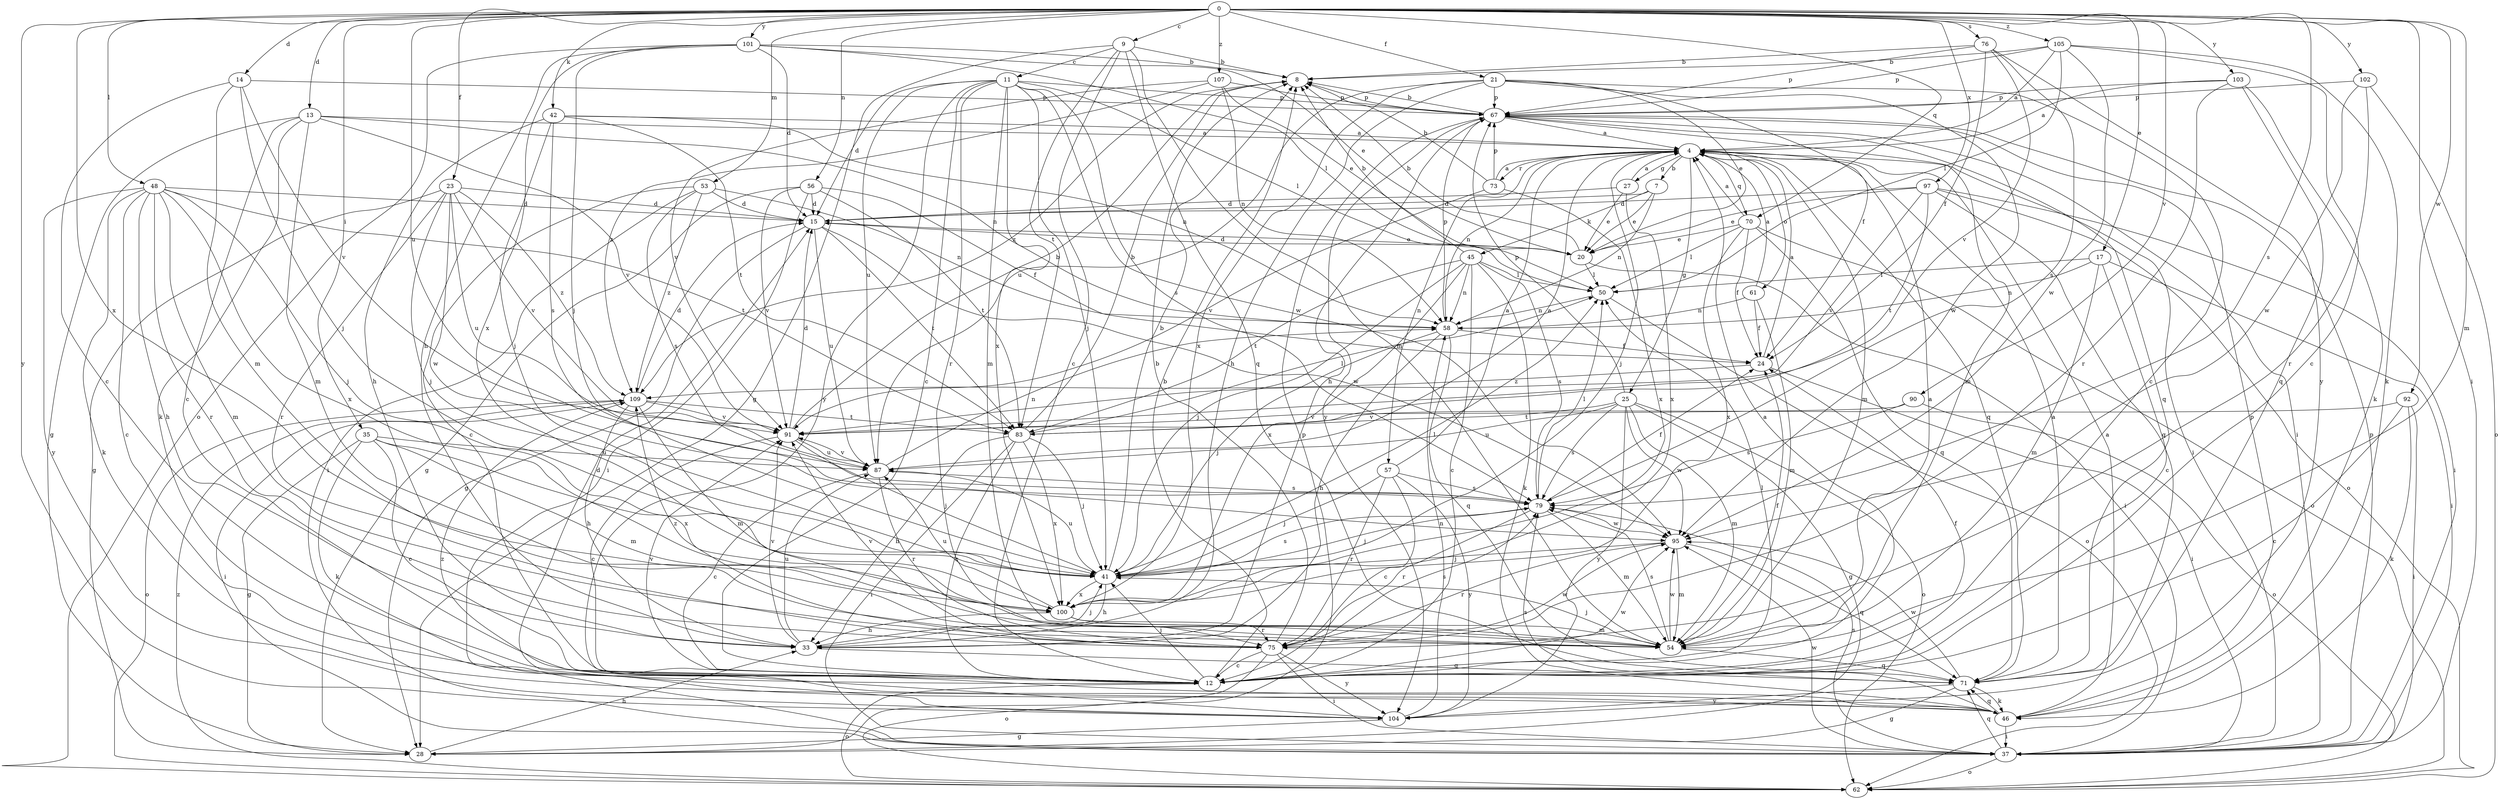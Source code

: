 strict digraph  {
0;
4;
7;
8;
9;
11;
12;
13;
14;
15;
17;
20;
21;
23;
24;
25;
27;
28;
33;
35;
37;
41;
42;
45;
46;
48;
50;
53;
54;
56;
57;
58;
61;
62;
67;
70;
71;
73;
75;
76;
79;
83;
87;
90;
91;
92;
95;
97;
100;
101;
102;
103;
104;
105;
107;
109;
0 -> 9  [label=c];
0 -> 13  [label=d];
0 -> 14  [label=d];
0 -> 17  [label=e];
0 -> 21  [label=f];
0 -> 23  [label=f];
0 -> 35  [label=i];
0 -> 37  [label=i];
0 -> 42  [label=k];
0 -> 48  [label=l];
0 -> 53  [label=m];
0 -> 54  [label=m];
0 -> 56  [label=n];
0 -> 70  [label=q];
0 -> 76  [label=s];
0 -> 79  [label=s];
0 -> 87  [label=u];
0 -> 90  [label=v];
0 -> 92  [label=w];
0 -> 97  [label=x];
0 -> 100  [label=x];
0 -> 101  [label=y];
0 -> 102  [label=y];
0 -> 103  [label=y];
0 -> 104  [label=y];
0 -> 105  [label=z];
0 -> 107  [label=z];
4 -> 7  [label=b];
4 -> 25  [label=g];
4 -> 27  [label=g];
4 -> 37  [label=i];
4 -> 41  [label=j];
4 -> 54  [label=m];
4 -> 57  [label=n];
4 -> 58  [label=n];
4 -> 61  [label=o];
4 -> 70  [label=q];
4 -> 71  [label=q];
4 -> 73  [label=r];
7 -> 15  [label=d];
7 -> 20  [label=e];
7 -> 45  [label=k];
7 -> 58  [label=n];
8 -> 67  [label=p];
8 -> 109  [label=z];
9 -> 8  [label=b];
9 -> 11  [label=c];
9 -> 12  [label=c];
9 -> 28  [label=g];
9 -> 54  [label=m];
9 -> 71  [label=q];
9 -> 83  [label=t];
11 -> 12  [label=c];
11 -> 15  [label=d];
11 -> 41  [label=j];
11 -> 50  [label=l];
11 -> 54  [label=m];
11 -> 67  [label=p];
11 -> 75  [label=r];
11 -> 79  [label=s];
11 -> 87  [label=u];
11 -> 95  [label=w];
11 -> 100  [label=x];
11 -> 104  [label=y];
12 -> 4  [label=a];
12 -> 8  [label=b];
12 -> 24  [label=f];
12 -> 41  [label=j];
12 -> 50  [label=l];
12 -> 62  [label=o];
12 -> 91  [label=v];
12 -> 95  [label=w];
13 -> 4  [label=a];
13 -> 12  [label=c];
13 -> 28  [label=g];
13 -> 46  [label=k];
13 -> 54  [label=m];
13 -> 58  [label=n];
13 -> 91  [label=v];
14 -> 12  [label=c];
14 -> 41  [label=j];
14 -> 54  [label=m];
14 -> 67  [label=p];
14 -> 91  [label=v];
15 -> 20  [label=e];
15 -> 28  [label=g];
15 -> 83  [label=t];
15 -> 87  [label=u];
15 -> 95  [label=w];
17 -> 12  [label=c];
17 -> 37  [label=i];
17 -> 50  [label=l];
17 -> 54  [label=m];
17 -> 58  [label=n];
20 -> 8  [label=b];
20 -> 15  [label=d];
20 -> 37  [label=i];
20 -> 50  [label=l];
21 -> 12  [label=c];
21 -> 20  [label=e];
21 -> 24  [label=f];
21 -> 33  [label=h];
21 -> 67  [label=p];
21 -> 87  [label=u];
21 -> 95  [label=w];
21 -> 100  [label=x];
23 -> 15  [label=d];
23 -> 28  [label=g];
23 -> 41  [label=j];
23 -> 75  [label=r];
23 -> 87  [label=u];
23 -> 91  [label=v];
23 -> 95  [label=w];
23 -> 109  [label=z];
24 -> 4  [label=a];
24 -> 37  [label=i];
24 -> 109  [label=z];
25 -> 28  [label=g];
25 -> 54  [label=m];
25 -> 62  [label=o];
25 -> 67  [label=p];
25 -> 79  [label=s];
25 -> 83  [label=t];
25 -> 87  [label=u];
25 -> 95  [label=w];
25 -> 104  [label=y];
27 -> 4  [label=a];
27 -> 15  [label=d];
27 -> 20  [label=e];
27 -> 100  [label=x];
28 -> 33  [label=h];
28 -> 67  [label=p];
33 -> 41  [label=j];
33 -> 71  [label=q];
33 -> 87  [label=u];
33 -> 91  [label=v];
35 -> 12  [label=c];
35 -> 28  [label=g];
35 -> 46  [label=k];
35 -> 54  [label=m];
35 -> 87  [label=u];
35 -> 100  [label=x];
37 -> 62  [label=o];
37 -> 67  [label=p];
37 -> 71  [label=q];
37 -> 79  [label=s];
37 -> 95  [label=w];
41 -> 8  [label=b];
41 -> 33  [label=h];
41 -> 50  [label=l];
41 -> 79  [label=s];
41 -> 87  [label=u];
41 -> 100  [label=x];
42 -> 4  [label=a];
42 -> 33  [label=h];
42 -> 41  [label=j];
42 -> 58  [label=n];
42 -> 79  [label=s];
42 -> 83  [label=t];
45 -> 8  [label=b];
45 -> 12  [label=c];
45 -> 41  [label=j];
45 -> 46  [label=k];
45 -> 50  [label=l];
45 -> 58  [label=n];
45 -> 79  [label=s];
45 -> 83  [label=t];
45 -> 100  [label=x];
46 -> 4  [label=a];
46 -> 37  [label=i];
46 -> 67  [label=p];
46 -> 71  [label=q];
46 -> 79  [label=s];
46 -> 109  [label=z];
48 -> 12  [label=c];
48 -> 15  [label=d];
48 -> 33  [label=h];
48 -> 41  [label=j];
48 -> 46  [label=k];
48 -> 54  [label=m];
48 -> 75  [label=r];
48 -> 83  [label=t];
48 -> 100  [label=x];
48 -> 104  [label=y];
50 -> 58  [label=n];
50 -> 62  [label=o];
53 -> 12  [label=c];
53 -> 15  [label=d];
53 -> 37  [label=i];
53 -> 58  [label=n];
53 -> 79  [label=s];
53 -> 109  [label=z];
54 -> 4  [label=a];
54 -> 24  [label=f];
54 -> 41  [label=j];
54 -> 71  [label=q];
54 -> 79  [label=s];
54 -> 95  [label=w];
56 -> 15  [label=d];
56 -> 24  [label=f];
56 -> 28  [label=g];
56 -> 37  [label=i];
56 -> 83  [label=t];
56 -> 91  [label=v];
57 -> 4  [label=a];
57 -> 12  [label=c];
57 -> 41  [label=j];
57 -> 75  [label=r];
57 -> 79  [label=s];
57 -> 104  [label=y];
58 -> 24  [label=f];
58 -> 33  [label=h];
58 -> 41  [label=j];
58 -> 67  [label=p];
58 -> 71  [label=q];
61 -> 4  [label=a];
61 -> 24  [label=f];
61 -> 54  [label=m];
61 -> 58  [label=n];
62 -> 109  [label=z];
67 -> 4  [label=a];
67 -> 8  [label=b];
67 -> 33  [label=h];
67 -> 37  [label=i];
67 -> 54  [label=m];
67 -> 71  [label=q];
67 -> 104  [label=y];
70 -> 4  [label=a];
70 -> 20  [label=e];
70 -> 24  [label=f];
70 -> 50  [label=l];
70 -> 62  [label=o];
70 -> 71  [label=q];
70 -> 100  [label=x];
71 -> 4  [label=a];
71 -> 28  [label=g];
71 -> 46  [label=k];
71 -> 95  [label=w];
71 -> 104  [label=y];
73 -> 4  [label=a];
73 -> 8  [label=b];
73 -> 67  [label=p];
73 -> 91  [label=v];
73 -> 100  [label=x];
75 -> 8  [label=b];
75 -> 12  [label=c];
75 -> 37  [label=i];
75 -> 62  [label=o];
75 -> 79  [label=s];
75 -> 91  [label=v];
75 -> 95  [label=w];
75 -> 104  [label=y];
75 -> 109  [label=z];
76 -> 8  [label=b];
76 -> 24  [label=f];
76 -> 67  [label=p];
76 -> 79  [label=s];
76 -> 91  [label=v];
76 -> 104  [label=y];
79 -> 24  [label=f];
79 -> 41  [label=j];
79 -> 50  [label=l];
79 -> 54  [label=m];
79 -> 75  [label=r];
79 -> 95  [label=w];
83 -> 8  [label=b];
83 -> 12  [label=c];
83 -> 33  [label=h];
83 -> 37  [label=i];
83 -> 41  [label=j];
83 -> 50  [label=l];
83 -> 100  [label=x];
87 -> 4  [label=a];
87 -> 12  [label=c];
87 -> 58  [label=n];
87 -> 75  [label=r];
87 -> 79  [label=s];
87 -> 91  [label=v];
90 -> 62  [label=o];
90 -> 79  [label=s];
90 -> 91  [label=v];
91 -> 8  [label=b];
91 -> 12  [label=c];
91 -> 15  [label=d];
91 -> 41  [label=j];
91 -> 87  [label=u];
92 -> 12  [label=c];
92 -> 37  [label=i];
92 -> 46  [label=k];
92 -> 91  [label=v];
95 -> 41  [label=j];
95 -> 54  [label=m];
95 -> 71  [label=q];
95 -> 75  [label=r];
97 -> 15  [label=d];
97 -> 20  [label=e];
97 -> 37  [label=i];
97 -> 62  [label=o];
97 -> 71  [label=q];
97 -> 83  [label=t];
97 -> 91  [label=v];
100 -> 33  [label=h];
100 -> 54  [label=m];
100 -> 75  [label=r];
100 -> 87  [label=u];
101 -> 8  [label=b];
101 -> 15  [label=d];
101 -> 20  [label=e];
101 -> 33  [label=h];
101 -> 41  [label=j];
101 -> 50  [label=l];
101 -> 62  [label=o];
101 -> 100  [label=x];
102 -> 62  [label=o];
102 -> 67  [label=p];
102 -> 75  [label=r];
102 -> 95  [label=w];
103 -> 4  [label=a];
103 -> 46  [label=k];
103 -> 67  [label=p];
103 -> 71  [label=q];
103 -> 75  [label=r];
104 -> 15  [label=d];
104 -> 28  [label=g];
104 -> 58  [label=n];
105 -> 4  [label=a];
105 -> 8  [label=b];
105 -> 12  [label=c];
105 -> 46  [label=k];
105 -> 50  [label=l];
105 -> 67  [label=p];
105 -> 95  [label=w];
107 -> 20  [label=e];
107 -> 58  [label=n];
107 -> 67  [label=p];
107 -> 91  [label=v];
107 -> 109  [label=z];
109 -> 15  [label=d];
109 -> 33  [label=h];
109 -> 37  [label=i];
109 -> 54  [label=m];
109 -> 62  [label=o];
109 -> 83  [label=t];
109 -> 91  [label=v];
}
